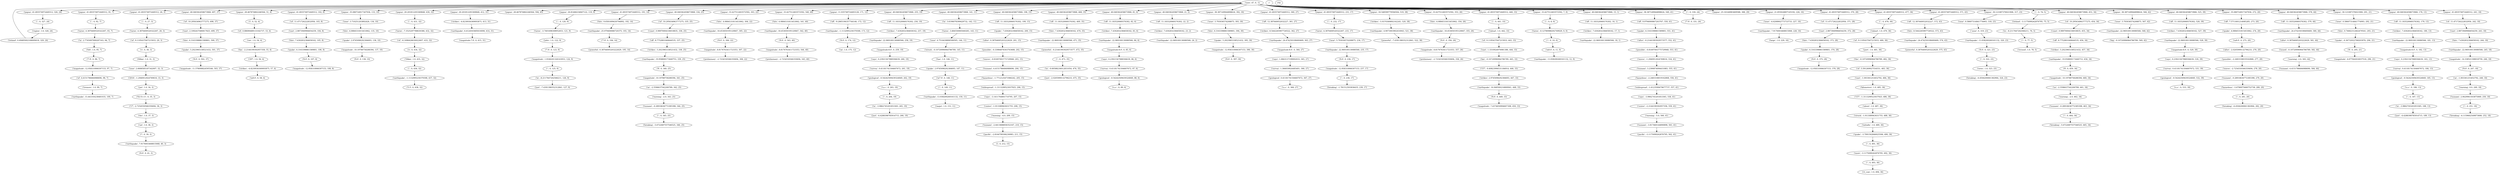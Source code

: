 strict digraph "" {
"('hits', 6.3163398861589801, 394, 30)";
"('quake', 6.3163398861589801, 374, 28)";
"('survey', 0.41181741504607672, 87, 6)";
"('magnitude', 10.19788758288394, 137, 10)";
"('rt_com', 1.0, 494, 36)";
"('in', -8.2117647202566211, 76, 5)";
"('strikes', 5.2023965338521432, 338, 25)";
"('hits', 9.6581699430794892, 192, 14)";
"('papua', 41.693574972449312, 91, 7)";
"('news', 1.0, 323, 23)";
"('east', 2.8873949984654259, 104, 8)";
"('u.s.', 0, 263, 19)";
"('strikes', 7.4302832384658162, 180, 13)";
"('in', -3.9862745201853365, 265, 19)";
"('region', 1.0, 328, 24)";
"('breaking', -6.4504200061382964, 324, 23)";
"('quake', 4.0884531815453062, 274, 20)";
"('warning', -4.0, 209, 15)";
"('pacific', -3.1175099262876795, 562, 41)";
"('km', -2.2144199392957358, 55, 4)";
"('struck', -0.10720996964786789, 145, 11)";
"('says', 0.23921567988594639, 260, 19)";
"('tsunami', -3.817460144890898, 561, 41)";
"('papua', 41.693574972449312, 326, 24)";
"('quake', 7.4302832384658162, 200, 15)";
"('earthquake', 25.979400086720375, 193, 14)";
"('of', 10.295634963777275, 454, 34)";
"('near', 5.793036574208875, 393, 30)";
"('earthquake', -1.1132995230379308, 437, 32)";
"('geological', -0.54242509439324849, 88, 6)";
"('about', 1.0, 487, 36)";
"('earthquake', 22.969100130080566, 84, 6)";
"('earthquake', 22.969100130080566, 258, 19)";
"('papua', 41.693574972449312, 26, 3)";
"('after', 0.38764005203222629, 581, 44)";
"('";
"('papua', 40.040362458673968, 497, 37)";
"('of', -6.1696426630022607, 433, 32)";
"('papua', 28.467874862246564, 51, 4)";
"('papua', 41.693574972449312, 102, 8)";
"('";
"('taron', 4.3876400520322267, 233, 17)";
"(',', 0, 92, 7)";
"('east', 2.1092437480817825, 499, 37)";
"('magnitude-7.9', 0, 415, 31)";
"('hits', 7.4302832384658162, 470, 35)";
"('center', -2.2144199392957358, 559, 41)";
"('u.s.', 0, 89, 6)";
"('strikes', 8.5442265907726522, 362, 27)";
"('papua', 35.080724917347936, 133, 10)";
"('off', 7.5711601214085285, 273, 20)";
"('off', -9.2865196357744146, 172, 12)";
"('papua', 20.201812293369848, 430, 32)";
"('earthquake', 13.938200260161132, 150, 11)";
"('near', 0.58607314841774993, 318, 23)";
"('widespread', -1.6123599479677737, 557, 41)";
"('off', 11.183520069376302, 82, 6)";
"('magnitude', 1.9166201326143053, 124, 9)";
"('has', 1.0, 146, 11)";
"('papua', 20.201812293369848, 412, 31)";
"('earthquake', 22.969100130080566, 471, 35)";
"(',', 0, 436, 32)";
"('e', 0, 434, 32)";
"('8', 0, 459, 34)";
"('papua', 28.467874862246564, 594, 45)";
"('papua', 26.81466234847122, 119, 9)";
"('";
"('hits', 8.5442265907726522, 573, 43)";
"('strikes', 7.4302832384658162, 23, 2)";
"('breaking', -1.781512503836435, 239, 17)";
"('hazardous', -2.2483338019162868, 556, 41)";
"('earthquake', 24.474250108400469, 574, 43)";
"('8.0', 0, 174, 12)";
"('strikes', -5.9370369892162245, 520, 38)";
"('u.s.', 0, 186, 13)";
"('big', -0.10720996964786789, 569, 42)";
"(',', 0, 431, 32)";
"('taron', -3.7401698308952653, 121, 9)";
"('geological', -0.54242509439324849, 532, 39)";
"('papua', 41.693574972449312, 191, 14)";
"('near', 0.58607314841774993, 292, 21)";
"('earthquake', 22.969100130080566, 568, 42)";
"('breaking', -5.6722687557546525, 346, 25)";
"('near', 3.710251203892426, 134, 10)";
"('papua', 40.040362458673968, 334, 25)";
"('papua', 33.427512403572592, 303, 22)";
"('17', -2.7254550566359494, 36, 3)";
"('hits', 4.0884531815453062, 541, 40)";
"('off', 8.7752801040644535, 337, 25)";
"('8.0', 0, 375, 28)";
"('magnitude-8.0', 0, 259, 19)";
"('papua', 33.427512403572592, 540, 40)";
"('7.9', 0, 331, 24)";
"('revised', 1.0, 78, 5)";
"('in', -3.9862745201853365, 188, 13)";
"('says', 1.0843137199002033, 365, 27)";
"('powerful', -7.4391398352312841, 522, 38)";
"('earthquake', -1.1132995230379308, 173, 12)";
"('large', 1.0, 229, 16)";
"('magnitude-8.0', 0, 85, 6)";
"('magnitude', 12.958310066307153, 97, 7)";
"('powerful', 0.38764005203222629, 575, 43)";
"('survey', 0.41181741504607672, 184, 13)";
"('east', 2.8873949984654259, 372, 28)";
"('8.0', 0, 41, 3)";
"('earthquake', 22.969100130080566, 24, 2)";
"('8.0', 0, 449, 33)";
"('papua', 11.935749724493128, 171, 12)";
"('preliminary', -2.7254550566359494, 308, 22)";
"('preliminary', -2.7254550566359494, 545, 40)";
"('off', 8.7752801040644535, 456, 34)";
"('warning', 0.0, 249, 18)";
"('kilometers', 1.0, 485, 36)";
"('near', -4.6208902773733733, 227, 16)";
"('papua', 40.040362458673968, 255, 19)";
"('hazardous', -3.6796975660752738, 280, 20)";
"('earthquake', 18.453650195120847, 355, 26)";
"('struck', -1.913389943631755, 488, 36)";
"('strikes', -4.8230936369093875, 413, 31)";
"('papua', 40.040362458673968, 141, 11)";
"('quake', -3.7091502846025506, 490, 36)";
"('of', 9.1195437047215933, 29, 3)";
"('magnitude', 12.958310066307153, 396, 30)";
"('magnitude', 8.8176763411723353, 307, 22)";
"('an', 1.0, 175, 12)";
"('of', 11.471726222832956, 242, 18)";
"('8.0', 0, 397, 30)";
"('near', 2.6688585187342007, 32, 3)";
"('off', 11.183520069376302, 16, 1)";
"('tsunami', -0.28918636772385398, 279, 20)";
"('off', 11.183520069376302, 199, 15)";
"('earthquake', 22.969100130080566, 528, 39)";
"(',', 0, 120, 9)";
"('strikes', 7.4302832384658162, 83, 6)";
"('port', 1.0, 481, 36)";
"('jolts', 1.0, 122, 9)";
"('says', 0.23921567988594639, 183, 13)";
"('papua', 40.040362458673968, 198, 15)";
"('8.0', 0, 138, 10)";
"('8.0', 0, 306, 22)";
"('magnitude-8.0', 0, 182, 13)";
"('east', -1.003361253452792, 484, 36)";
"('of', 11.471726222832956, 103, 8)";
"('tsunami', -2.6413688858352167, 210, 15)";
"('earthquake', 15.443350238481035, 100, 7)";
"('magnitude-8.0', 0, 529, 39)";
"('papua', 40.040362458673968, 468, 35)";
"('papua', 40.040362458673968, 81, 6)";
"('earthquake', 7.9176003468815068, 228, 16)";
"('ireland', -3.1175099262876795, 75, 5)";
"('east', 2.8873949984654259, 243, 18)";
"('papua', 40.040362458673968, 21, 2)";
"('papua', 38.387149944898624, 392, 30)";
"('waves', -2.7254550566359494, 278, 20)";
"('earthquake', 19.958800173440753, 458, 34)";
"('taron', 4.3876400520322267, 28, 3)";
"('u.s.', 0, 533, 39)";
"('earthquake', 22.969100130080566, 235, 17)";
"('says', 0.23921567988594639, 86, 6)";
"('papua', 41.693574972449312, 360, 27)";
"('papua', 41.693574972449312, 231, 17)";
"('just', -4.4288398785914715, 266, 19)";
"('geological', 0.41181741504607672, 367, 27)";
"('magnitude', 11.578098824595546, 503, 37)";
"('possible', -0.81697003775729948, 553, 41)";
"('strikes', 2.9745098292384693, 447, 33)";
"('survey', 1.366059924485401, 366, 27)";
"('papua', 18.548599779594504, 519, 38)";
"('quake', -0.36732022768203976, 294, 21)";
"('papua', 33.427512403572592, 353, 26)";
"('km', -0.10720996964786789, 445, 33)";
"('off', 11.183520069376302, 256, 19)";
"('m8.0', 0, 11, 0)";
"('(', 0, 52, 4)";
"('preliminary', -2.7254550566359494, 358, 26)";
"('papua', 41.693574972449312, 440, 33)";
"('";
"('strikes', -4.8230936369093875, 57, 4)";
"('papua', 33.427512403572592, 7, 0)";
"('hits', 6.3163398861589801, 500, 37)";
"('warning', -2.0, 462, 34)";
"('of', 11.471726222832956, 371, 28)";
"('magnitude', 12.958310066307153, 376, 28)";
"('!', 0, 39, 3)";
"('";
"('as', -2.5596637542200789, 342, 25)";
"('magnitude', 14.338521308018759, 246, 18)";
"('taron', 3.484550065040283, 143, 11)";
"('magnitude', 8.8176763411723353, 357, 26)";
"('2016', -1.2940912924769616, 33, 3)";
"('coast', 0.98970004336018835, 455, 34)";
"('of', 0.88690489133182737, 53, 4)";
"('strikes', 7.4302832384658162, 257, 19)";
"('";
"(',', 0, 27, 3)";
"('quake', 2.9745098292384693, 147, 11)";
"('5.5', 0, 438, 32)";
"('02";
"('earthquake', 24.474250108400469, 580, 44)";
"('papua', 40.040362458673968, 15, 1)";
"('survey', 0.41181741504607672, 531, 39)";
"('papua', 38.387149944898624, 549, 41)";
"('off', 11.183520069376302, 579, 44)";
"('just', -7.4391398352312841, 127, 9)";
"('";
"('hits', 7.4302832384658162, 105, 8)";
"('off', 12.387640052032227, 572, 43)";
"('of', 4.4151786684988696, 98, 7)";
"('waves', -0.81697003775729948, 203, 15)";
"('geological', -0.54242509439324849, 185, 13)";
"('-', 0, 330, 24)";
"('8.0', 0, 502, 37)";
"('7.9', 0, 123, 9)";
"('says', -3.1411764801710795, 207, 15)";
"('just', -4.4288398785914715, 189, 13)";
"('8', 0, 340, 25)";
"('of', 9.1195437047215933, 443, 33)";
"('e', 0, 30, 3)";
"('magnitude', 12.958310066307153, 237, 17)";
"('after', -0.21441993929573577, 552, 41)";
"('says', -3.9862745201853365, 558, 41)";
"('8.0', 0, 321, 23)";
"('papua', 25.16144983469588, 388, 29)";
"('earthquake', 16.948500216800941, 448, 33)";
"('nw', 1.0, 54, 4)";
"('warning', -2.0, 343, 25)";
"('";
"('papua', 21.855024807145192, 226, 16)";
"('taron', -7.3525297788630386, 432, 32)";
"('8.0', 0, 107, 8)";
"('7.9', 0, 194, 14)";
"('near', 5.793036574208875, 234, 17)";
"('hazardous', -1.7712125471966242, 205, 15)";
"('60km', 1.0, 31, 3)";
"('as', -1.003361253452792, 248, 18)";
"('papua', 41.693574972449312, 370, 28)";
"('in', -0.60588236012831054, 474, 35)";
"('ireland', 0.49485002168009418, 329, 24)";
"('8.0', 0, 543, 40)";
"('earthquake', 4.9073003902416943, 521, 38)";
"('waves', -1.2940912924769616, 554, 41)";
"('56km', 1.0, 435, 32)";
"('papua', 41.693574972449312, 477, 36)";
"('pst', 1.0, 34, 3)";
"('tsunami', 4.4151786684988696, 584, 44)";
"('-', 0, 77, 5)";
"('earthquake', 24.474250108400469, 363, 27)";
"('off', 11.183520069376302, 469, 35)";
"('tremors', 1.0, 99, 7)";
"('magnitude', 12.958310066307153, 108, 8)";
"('issued', -0.10720996964786789, 582, 44)";
"('magnitude', 4.677042616037518, 296, 21)";
"(',', 0, 441, 33)";
"('in', 3.6196078399429732, 142, 11)";
"('near', 5.793036574208875, 567, 42)";
"('magnitude', 7.4374650994607308, 450, 33)";
"('off', 11.183520069376302, 179, 13)";
"('papua', 41.693574972449312, 571, 43)";
"('off', 11.183520069376302, 22, 2)";
"('papua', 30.121087376021908, 317, 23)";
"('earthquake', 22.969100130080566, 18, 1)";
"('warning', -5.0, 560, 41)";
"(',', 0, 232, 17)";
"(',', 0, 74, 5)";
"('-near', 0, 319, 23)";
"('earthquake', 18.453650195120847, 305, 22)";
"('survey', 0.41181741504607672, 261, 19)";
"('";
"('center', -1.913389943631755, 208, 15)";
"('earthquake', 13.938200260161132, 320, 23)";
"('new', 47, 0, -1)";
"('the', -0.10720996964786789, 482, 36)";
"('in', 2.7745097999287163, 94, 7)";
"('quake', 6.3163398861589801, 551, 41)";
"('in', -8.2117647202566211, 126, 9)";
"('earthquake', 13.938200260161132, 12, 0)";
"('papua', 40.040362458673968, 453, 34)";
"('off', 11.183520069376302, 526, 39)";
"('";
"(',', 0, 478, 36)";
"('tsunami', 3.2390874094431883, 555, 41)";
"('powerful', 0.38764005203222629, 195, 14)";
"('after', -2.0205999132796233, 276, 20)";
"('breaking', -5.6722687557546525, 465, 34)";
"('earthquake', 6.4124503685616006, 414, 31)";
"('strikes', 5.2023965338521432, 457, 34)";
"('earthquake', 7.9176003468815068, 40, 3)";
"('m8.0', 0, 275, 20)";
"('papua', 38.387149944898624, 566, 42)";
"(',', 0, 327, 24)";
"('off', 12.387640052032227, 361, 27)";
"('rabual', 1.0, 442, 33)";
"('|', 0, 212, 15)";
"('quake', 2.9745098292384693, 136, 10)";
"('says', 0.23921567988594639, 530, 39)";
"('dec', 1.0, 37, 3)";
"('sat', 1.0, 38, 3)";
"('taron', 4.3876400520322267, 93, 7)";
"('earthquake', 19.958800173440753, 339, 25)";
"('earthquake', 22.969100130080566, 181, 13)";
"('of', 10.295634963777275, 498, 37)";
"('possible', -0.33984878303763688, 202, 15)";
"('papua', 40.040362458673968, 525, 39)";
"('tsunami', -0.28918636772385398, 344, 25)";
"('tsunami', 4.4151786684988696, 204, 15)";
"('taron', -0.12780988292749029, 9, 0)";
"('papua', 35.080724917347936, 272, 20)";
"('east', 1.3310924976981386, 444, 33)";
"('near', 4.7516438890506505, 144, 11)";
"('earthquake', 22.969100130080566, 245, 18)";
"('initially', 1.0, 489, 36)";
"('quake', 5.2023965338521432, 501, 37)";
"('earthquake', 18.453650195120847, 542, 40)";
"('";
"('hits', 4.0884531815453062, 354, 26)";
"('as', -2.5596637542200789, 461, 34)";
"('papua', 40.040362458673968, 578, 44)";
"(',', 0, 8, 0)";
"('pacific', -2.8164799306236983, 211, 15)";
"('papua', 30.121087376021908, 291, 21)";
"('strikes', 7.4302832384658162, 17, 1)";
"('felt', 1.0, 95, 7)";
"('magnitude', 10.19788758288394, 460, 34)";
"('297', 1.0, 56, 4)";
"('hits', 7.4302832384658162, 373, 28)";
"('7.9', 0, 96, 7)";
"('after', 0.38764005203222629, 201, 15)";
"('tsunami', -0.28918636772385398, 463, 34)";
"('of', 9.1195437047215933, 480, 36)";
"('";
"('hits', 4.0884531815453062, 135, 10)";
"('coast', 0.98970004336018835, 336, 25)";
"('hits', 4.0884531815453062, 304, 22)";
"('hits', 0.74662312462479541, 293, 21)";
"('hits', 7.4302832384658162, 244, 18)";
"('off', 9.9794000867203767, 550, 41)";
"('just', -2.0205999132796233, 475, 35)";
"('m8.0', 0, 58, 4)";
"('papua', 40.040362458673968, 178, 13)";
"('";
"('";
"('quake', 6.3163398861589801, 106, 8)";
"('8.0', 0, 247, 18)";
"('breaking', -6.4504200061382964, 282, 20)";
"('quake', 5.2023965338521432, 395, 30)";
"('157', -0.40823996531184914, 446, 33)";
"('8.0', 0, 356, 26)";
"('major', 1.0, 151, 11)";
"('possible', -2.2483338019162868, 277, 20)";
"('warning', 2.0, 583, 44)";
"('powerful', -0.21441993929573577, 472, 35)";
"('of', 5.591269927554551, 483, 36)";
"('tsunami', 2.0629961503875069, 250, 18)";
"('geological', -0.54242509439324849, 262, 19)";
"('8', 0, 295, 21)";
"('of', 10.295634963777275, 335, 25)";
"('strikes', 7.4302832384658162, 527, 39)";
"('157', -1.3113299523037925, 486, 36)";
"('8.0', 0, 236, 17)";
"('m7.9', 0, 148, 11)";
"('papua', 41.693574972449312, 241, 18)";
"('magnitude', 8.8176763411723353, 544, 40)";
"('u.s.', 0, 368, 27)";
"('magnitude', 10.19788758288394, 341, 25)";
"('more', -3.1175099262876795, 492, 36)";
"('breaking', -4.1159662549873666, 252, 18)";
"('widespread', -1.3113299523037925, 206, 15)";
"('magnitude-8.0', 0, 364, 27)";
"('rabaul', 1.0, 479, 36)";
"('hits', 6.3163398861589801, 394, 30)" -> "('quake', 5.2023965338521432, 395, 30)";
"('quake', 6.3163398861589801, 374, 28)" -> "('8.0', 0, 375, 28)";
"('survey', 0.41181741504607672, 87, 6)" -> "('geological', -0.54242509439324849, 88, 6)";
"('magnitude', 10.19788758288394, 137, 10)" -> "('8.0', 0, 138, 10)";
"('in', -8.2117647202566211, 76, 5)" -> "('-', 0, 77, 5)";
"('strikes', 5.2023965338521432, 338, 25)" -> "('earthquake', 19.958800173440753, 339, 25)";
"('hits', 9.6581699430794892, 192, 14)" -> "('earthquake', 25.979400086720375, 193, 14)";
"('papua', 41.693574972449312, 91, 7)" -> "(',', 0, 92, 7)";
"('news', 1.0, 323, 23)" -> "('breaking', -6.4504200061382964, 324, 23)";
"('east', 2.8873949984654259, 104, 8)" -> "('hits', 7.4302832384658162, 105, 8)";
"('u.s.', 0, 263, 19)" -> "(':', 0, 264, 19)";
"('strikes', 7.4302832384658162, 180, 13)" -> "('earthquake', 22.969100130080566, 181, 13)";
"('in', -3.9862745201853365, 265, 19)" -> "('just', -4.4288398785914715, 266, 19)";
"('region', 1.0, 328, 24)" -> "('ireland', 0.49485002168009418, 329, 24)";
"('quake', 4.0884531815453062, 274, 20)" -> "('m8.0', 0, 275, 20)";
"('warning', -4.0, 209, 15)" -> "('tsunami', -2.6413688858352167, 210, 15)";
"('km', -2.2144199392957358, 55, 4)" -> "('297', 1.0, 56, 4)";
"('struck', -0.10720996964786789, 145, 11)" -> "('has', 1.0, 146, 11)";
"('says', 0.23921567988594639, 260, 19)" -> "('survey', 0.41181741504607672, 261, 19)";
"('tsunami', -3.817460144890898, 561, 41)" -> "('pacific', -3.1175099262876795, 562, 41)";
"('papua', 41.693574972449312, 326, 24)" -> "(',', 0, 327, 24)";
"('quake', 7.4302832384658162, 200, 15)" -> "('after', 0.38764005203222629, 201, 15)";
"('earthquake', 25.979400086720375, 193, 14)" -> "('7.9', 0, 194, 14)";
"('of', 10.295634963777275, 454, 34)" -> "('coast', 0.98970004336018835, 455, 34)";
"('near', 5.793036574208875, 393, 30)" -> "('hits', 6.3163398861589801, 394, 30)";
"('earthquake', -1.1132995230379308, 437, 32)" -> "('5.5', 0, 438, 32)";
"('geological', -0.54242509439324849, 88, 6)" -> "('u.s.', 0, 89, 6)";
"('about', 1.0, 487, 36)" -> "('struck', -1.913389943631755, 488, 36)";
"('earthquake', 22.969100130080566, 84, 6)" -> "('magnitude-8.0', 0, 85, 6)";
"('earthquake', 22.969100130080566, 258, 19)" -> "('magnitude-8.0', 0, 259, 19)";
"('papua', 41.693574972449312, 26, 3)" -> "(',', 0, 27, 3)";
"('after', 0.38764005203222629, 581, 44)" -> "('issued', -0.10720996964786789, 582, 44)";
"(':', 0, 491, 36)" -> "('more', -3.1175099262876795, 492, 36)";
"('papua', 40.040362458673968, 497, 37)" -> "('of', 10.295634963777275, 498, 37)";
"('of', -6.1696426630022607, 433, 32)" -> "('e', 0, 434, 32)";
"('papua', 28.467874862246564, 51, 4)" -> "('(', 0, 52, 4)";
"('papua', 41.693574972449312, 102, 8)" -> "('of', 11.471726222832956, 103, 8)";
"(':', 0, 251, 18)" -> "('breaking', -4.1159662549873666, 252, 18)";
"('taron', 4.3876400520322267, 233, 17)" -> "('near', 5.793036574208875, 234, 17)";
"(',', 0, 92, 7)" -> "('taron', 4.3876400520322267, 93, 7)";
"('east', 2.1092437480817825, 499, 37)" -> "('hits', 6.3163398861589801, 500, 37)";
"('hits', 7.4302832384658162, 470, 35)" -> "('earthquake', 22.969100130080566, 471, 35)";
"('center', -2.2144199392957358, 559, 41)" -> "('warning', -5.0, 560, 41)";
"('strikes', 8.5442265907726522, 362, 27)" -> "('earthquake', 24.474250108400469, 363, 27)";
"('papua', 35.080724917347936, 133, 10)" -> "('near', 3.710251203892426, 134, 10)";
"('off', 7.5711601214085285, 273, 20)" -> "('quake', 4.0884531815453062, 274, 20)";
"('off', -9.2865196357744146, 172, 12)" -> "('earthquake', -1.1132995230379308, 173, 12)";
"('papua', 20.201812293369848, 430, 32)" -> "(',', 0, 431, 32)";
"('earthquake', 13.938200260161132, 150, 11)" -> "('major', 1.0, 151, 11)";
"('near', 0.58607314841774993, 318, 23)" -> "('-near', 0, 319, 23)";
"('widespread', -1.6123599479677737, 557, 41)" -> "('says', -3.9862745201853365, 558, 41)";
"('off', 11.183520069376302, 82, 6)" -> "('strikes', 7.4302832384658162, 83, 6)";
"('magnitude', 1.9166201326143053, 124, 9)" -> "(':', 0, 125, 9)";
"('has', 1.0, 146, 11)" -> "('quake', 2.9745098292384693, 147, 11)";
"('papua', 20.201812293369848, 412, 31)" -> "('strikes', -4.8230936369093875, 413, 31)";
"('earthquake', 22.969100130080566, 471, 35)" -> "('powerful', -0.21441993929573577, 472, 35)";
"(',', 0, 436, 32)" -> "('earthquake', -1.1132995230379308, 437, 32)";
"('e', 0, 434, 32)" -> "('56km', 1.0, 435, 32)";
"('8', 0, 459, 34)" -> "('magnitude', 10.19788758288394, 460, 34)";
"('papua', 26.81466234847122, 119, 9)" -> "(',', 0, 120, 9)";
"(':', 0, 281, 20)" -> "('breaking', -6.4504200061382964, 282, 20)";
"('hits', 8.5442265907726522, 573, 43)" -> "('earthquake', 24.474250108400469, 574, 43)";
"('strikes', 7.4302832384658162, 23, 2)" -> "('earthquake', 22.969100130080566, 24, 2)";
"('hazardous', -2.2483338019162868, 556, 41)" -> "('widespread', -1.6123599479677737, 557, 41)";
"('earthquake', 24.474250108400469, 574, 43)" -> "('powerful', 0.38764005203222629, 575, 43)";
"('8.0', 0, 174, 12)" -> "('an', 1.0, 175, 12)";
"('strikes', -5.9370369892162245, 520, 38)" -> "('earthquake', 4.9073003902416943, 521, 38)";
"('u.s.', 0, 186, 13)" -> "(':', 0, 187, 13)";
"(',', 0, 431, 32)" -> "('taron', -7.3525297788630386, 432, 32)";
"('taron', -3.7401698308952653, 121, 9)" -> "('jolts', 1.0, 122, 9)";
"('geological', -0.54242509439324849, 532, 39)" -> "('u.s.', 0, 533, 39)";
"('papua', 41.693574972449312, 191, 14)" -> "('hits', 9.6581699430794892, 192, 14)";
"('near', 0.58607314841774993, 292, 21)" -> "('hits', 0.74662312462479541, 293, 21)";
"('earthquake', 22.969100130080566, 568, 42)" -> "('big', -0.10720996964786789, 569, 42)";
"('near', 3.710251203892426, 134, 10)" -> "('hits', 4.0884531815453062, 135, 10)";
"('papua', 40.040362458673968, 334, 25)" -> "('of', 10.295634963777275, 335, 25)";
"('papua', 33.427512403572592, 303, 22)" -> "('hits', 4.0884531815453062, 304, 22)";
"('17', -2.7254550566359494, 36, 3)" -> "('dec', 1.0, 37, 3)";
"('hits', 4.0884531815453062, 541, 40)" -> "('earthquake', 18.453650195120847, 542, 40)";
"('off', 8.7752801040644535, 337, 25)" -> "('strikes', 5.2023965338521432, 338, 25)";
"('8.0', 0, 375, 28)" -> "('magnitude', 12.958310066307153, 376, 28)";
"('magnitude-8.0', 0, 259, 19)" -> "('says', 0.23921567988594639, 260, 19)";
"('papua', 33.427512403572592, 540, 40)" -> "('hits', 4.0884531815453062, 541, 40)";
"('in', -3.9862745201853365, 188, 13)" -> "('just', -4.4288398785914715, 189, 13)";
"('says', 1.0843137199002033, 365, 27)" -> "('survey', 1.366059924485401, 366, 27)";
"('earthquake', -1.1132995230379308, 173, 12)" -> "('8.0', 0, 174, 12)";
"('magnitude-8.0', 0, 85, 6)" -> "('says', 0.23921567988594639, 86, 6)";
"('magnitude', 12.958310066307153, 97, 7)" -> "('of', 4.4151786684988696, 98, 7)";
"('survey', 0.41181741504607672, 184, 13)" -> "('geological', -0.54242509439324849, 185, 13)";
"('east', 2.8873949984654259, 372, 28)" -> "('hits', 7.4302832384658162, 373, 28)";
"('8.0', 0, 449, 33)" -> "('magnitude', 7.4374650994607308, 450, 33)";
"('papua', 11.935749724493128, 171, 12)" -> "('off', -9.2865196357744146, 172, 12)";
"('off', 8.7752801040644535, 456, 34)" -> "('strikes', 5.2023965338521432, 457, 34)";
"('warning', 0.0, 249, 18)" -> "('tsunami', 2.0629961503875069, 250, 18)";
"('kilometers', 1.0, 485, 36)" -> "('157', -1.3113299523037925, 486, 36)";
"('near', -4.6208902773733733, 227, 16)" -> "('earthquake', 7.9176003468815068, 228, 16)";
"('papua', 40.040362458673968, 255, 19)" -> "('off', 11.183520069376302, 256, 19)";
"('hazardous', -3.6796975660752738, 280, 20)" -> "(':', 0, 281, 20)";
"('earthquake', 18.453650195120847, 355, 26)" -> "('8.0', 0, 356, 26)";
"('struck', -1.913389943631755, 488, 36)" -> "('initially', 1.0, 489, 36)";
"('strikes', -4.8230936369093875, 413, 31)" -> "('earthquake', 6.4124503685616006, 414, 31)";
"('papua', 40.040362458673968, 141, 11)" -> "('in', 3.6196078399429732, 142, 11)";
"('quake', -3.7091502846025506, 490, 36)" -> "(':', 0, 491, 36)";
"('of', 9.1195437047215933, 29, 3)" -> "('e', 0, 30, 3)";
"('magnitude', 12.958310066307153, 396, 30)" -> "('8.0', 0, 397, 30)";
"('magnitude', 8.8176763411723353, 307, 22)" -> "('preliminary', -2.7254550566359494, 308, 22)";
"('of', 11.471726222832956, 242, 18)" -> "('east', 2.8873949984654259, 243, 18)";
"('near', 2.6688585187342007, 32, 3)" -> "('2016', -1.2940912924769616, 33, 3)";
"('off', 11.183520069376302, 16, 1)" -> "('strikes', 7.4302832384658162, 17, 1)";
"('tsunami', -0.28918636772385398, 279, 20)" -> "('hazardous', -3.6796975660752738, 280, 20)";
"('off', 11.183520069376302, 199, 15)" -> "('quake', 7.4302832384658162, 200, 15)";
"('earthquake', 22.969100130080566, 528, 39)" -> "('magnitude-8.0', 0, 529, 39)";
"(',', 0, 120, 9)" -> "('taron', -3.7401698308952653, 121, 9)";
"('strikes', 7.4302832384658162, 83, 6)" -> "('earthquake', 22.969100130080566, 84, 6)";
"('port', 1.0, 481, 36)" -> "('the', -0.10720996964786789, 482, 36)";
"('jolts', 1.0, 122, 9)" -> "('7.9', 0, 123, 9)";
"('says', 0.23921567988594639, 183, 13)" -> "('survey', 0.41181741504607672, 184, 13)";
"('papua', 40.040362458673968, 198, 15)" -> "('off', 11.183520069376302, 199, 15)";
"('8.0', 0, 306, 22)" -> "('magnitude', 8.8176763411723353, 307, 22)";
"('magnitude-8.0', 0, 182, 13)" -> "('says', 0.23921567988594639, 183, 13)";
"('east', -1.003361253452792, 484, 36)" -> "('kilometers', 1.0, 485, 36)";
"('of', 11.471726222832956, 103, 8)" -> "('east', 2.8873949984654259, 104, 8)";
"('tsunami', -2.6413688858352167, 210, 15)" -> "('pacific', -2.8164799306236983, 211, 15)";
"('magnitude-8.0', 0, 529, 39)" -> "('says', 0.23921567988594639, 530, 39)";
"('papua', 40.040362458673968, 468, 35)" -> "('off', 11.183520069376302, 469, 35)";
"('papua', 40.040362458673968, 81, 6)" -> "('off', 11.183520069376302, 82, 6)";
"('earthquake', 7.9176003468815068, 228, 16)" -> "('large', 1.0, 229, 16)";
"('ireland', -3.1175099262876795, 75, 5)" -> "('in', -8.2117647202566211, 76, 5)";
"('east', 2.8873949984654259, 243, 18)" -> "('hits', 7.4302832384658162, 244, 18)";
"('papua', 40.040362458673968, 21, 2)" -> "('off', 11.183520069376302, 22, 2)";
"('papua', 38.387149944898624, 392, 30)" -> "('near', 5.793036574208875, 393, 30)";
"('waves', -2.7254550566359494, 278, 20)" -> "('tsunami', -0.28918636772385398, 279, 20)";
"('earthquake', 19.958800173440753, 458, 34)" -> "('8', 0, 459, 34)";
"('taron', 4.3876400520322267, 28, 3)" -> "('of', 9.1195437047215933, 29, 3)";
"('earthquake', 22.969100130080566, 235, 17)" -> "('8.0', 0, 236, 17)";
"('says', 0.23921567988594639, 86, 6)" -> "('survey', 0.41181741504607672, 87, 6)";
"('papua', 41.693574972449312, 360, 27)" -> "('off', 12.387640052032227, 361, 27)";
"('papua', 41.693574972449312, 231, 17)" -> "(',', 0, 232, 17)";
"('geological', 0.41181741504607672, 367, 27)" -> "('u.s.', 0, 368, 27)";
"('possible', -0.81697003775729948, 553, 41)" -> "('waves', -1.2940912924769616, 554, 41)";
"('strikes', 2.9745098292384693, 447, 33)" -> "('earthquake', 16.948500216800941, 448, 33)";
"('survey', 1.366059924485401, 366, 27)" -> "('geological', 0.41181741504607672, 367, 27)";
"('papua', 18.548599779594504, 519, 38)" -> "('strikes', -5.9370369892162245, 520, 38)";
"('quake', -0.36732022768203976, 294, 21)" -> "('8', 0, 295, 21)";
"('papua', 33.427512403572592, 353, 26)" -> "('hits', 4.0884531815453062, 354, 26)";
"('km', -0.10720996964786789, 445, 33)" -> "('157', -0.40823996531184914, 446, 33)";
"('off', 11.183520069376302, 256, 19)" -> "('strikes', 7.4302832384658162, 257, 19)";
"('m8.0', 0, 11, 0)" -> "('earthquake', 13.938200260161132, 12, 0)";
"('(', 0, 52, 4)" -> "('of', 0.88690489133182737, 53, 4)";
"('papua', 41.693574972449312, 440, 33)" -> "(',', 0, 441, 33)";
"(':', 0, 238, 17)" -> "('breaking', -1.781512503836435, 239, 17)";
"('strikes', -4.8230936369093875, 57, 4)" -> "('m8.0', 0, 58, 4)";
"('papua', 33.427512403572592, 7, 0)" -> "(',', 0, 8, 0)";
"('hits', 6.3163398861589801, 500, 37)" -> "('quake', 5.2023965338521432, 501, 37)";
"('warning', -2.0, 462, 34)" -> "('tsunami', -0.28918636772385398, 463, 34)";
"('of', 11.471726222832956, 371, 28)" -> "('east', 2.8873949984654259, 372, 28)";
"('!', 0, 39, 3)" -> "('earthquake', 7.9176003468815068, 40, 3)";
"(':', 0, 345, 25)" -> "('breaking', -5.6722687557546525, 346, 25)";
"('as', -2.5596637542200789, 342, 25)" -> "('warning', -2.0, 343, 25)";
"('magnitude', 14.338521308018759, 246, 18)" -> "('8.0', 0, 247, 18)";
"('taron', 3.484550065040283, 143, 11)" -> "('near', 4.7516438890506505, 144, 11)";
"('magnitude', 8.8176763411723353, 357, 26)" -> "('preliminary', -2.7254550566359494, 358, 26)";
"('2016', -1.2940912924769616, 33, 3)" -> "('pst', 1.0, 34, 3)";
"('coast', 0.98970004336018835, 455, 34)" -> "('off', 8.7752801040644535, 456, 34)";
"('of', 0.88690489133182737, 53, 4)" -> "('nw', 1.0, 54, 4)";
"('strikes', 7.4302832384658162, 257, 19)" -> "('earthquake', 22.969100130080566, 258, 19)";
"(':', 0, 473, 35)" -> "('in', -0.60588236012831054, 474, 35)";
"(',', 0, 27, 3)" -> "('taron', 4.3876400520322267, 28, 3)";
"('quake', 2.9745098292384693, 147, 11)" -> "('m7.9', 0, 148, 11)";
"('02:51:11', 0, 35, 3)" -> "('17', -2.7254550566359494, 36, 3)";
"('earthquake', 24.474250108400469, 580, 44)" -> "('after', 0.38764005203222629, 581, 44)";
"('papua', 40.040362458673968, 15, 1)" -> "('off', 11.183520069376302, 16, 1)";
"('survey', 0.41181741504607672, 531, 39)" -> "('geological', -0.54242509439324849, 532, 39)";
"('papua', 38.387149944898624, 549, 41)" -> "('off', 9.9794000867203767, 550, 41)";
"('off', 11.183520069376302, 579, 44)" -> "('earthquake', 24.474250108400469, 580, 44)";
"(':', 0, 149, 11)" -> "('earthquake', 13.938200260161132, 150, 11)";
"('hits', 7.4302832384658162, 105, 8)" -> "('quake', 6.3163398861589801, 106, 8)";
"('off', 12.387640052032227, 572, 43)" -> "('hits', 8.5442265907726522, 573, 43)";
"('of', 4.4151786684988696, 98, 7)" -> "('tremors', 1.0, 99, 7)";
"('waves', -0.81697003775729948, 203, 15)" -> "('tsunami', 4.4151786684988696, 204, 15)";
"('geological', -0.54242509439324849, 185, 13)" -> "('u.s.', 0, 186, 13)";
"('-', 0, 330, 24)" -> "('7.9', 0, 331, 24)";
"('8.0', 0, 502, 37)" -> "('magnitude', 11.578098824595546, 503, 37)";
"('7.9', 0, 123, 9)" -> "('magnitude', 1.9166201326143053, 124, 9)";
"('says', -3.1411764801710795, 207, 15)" -> "('center', -1.913389943631755, 208, 15)";
"('8', 0, 340, 25)" -> "('magnitude', 10.19788758288394, 341, 25)";
"('of', 9.1195437047215933, 443, 33)" -> "('east', 1.3310924976981386, 444, 33)";
"('e', 0, 30, 3)" -> "('60km', 1.0, 31, 3)";
"('magnitude', 12.958310066307153, 237, 17)" -> "(':', 0, 238, 17)";
"('after', -0.21441993929573577, 552, 41)" -> "('possible', -0.81697003775729948, 553, 41)";
"('says', -3.9862745201853365, 558, 41)" -> "('center', -2.2144199392957358, 559, 41)";
"('8.0', 0, 321, 23)" -> "(':', 0, 322, 23)";
"('earthquake', 16.948500216800941, 448, 33)" -> "('8.0', 0, 449, 33)";
"('nw', 1.0, 54, 4)" -> "('km', -2.2144199392957358, 55, 4)";
"('warning', -2.0, 343, 25)" -> "('tsunami', -0.28918636772385398, 344, 25)";
"(':', 0, 10, 0)" -> "('m8.0', 0, 11, 0)";
"('papua', 21.855024807145192, 226, 16)" -> "('near', -4.6208902773733733, 227, 16)";
"('taron', -7.3525297788630386, 432, 32)" -> "('of', -6.1696426630022607, 433, 32)";
"('8.0', 0, 107, 8)" -> "('magnitude', 12.958310066307153, 108, 8)";
"('7.9', 0, 194, 14)" -> "('powerful', 0.38764005203222629, 195, 14)";
"('near', 5.793036574208875, 234, 17)" -> "('earthquake', 22.969100130080566, 235, 17)";
"('hazardous', -1.7712125471966242, 205, 15)" -> "('widespread', -1.3113299523037925, 206, 15)";
"('60km', 1.0, 31, 3)" -> "('near', 2.6688585187342007, 32, 3)";
"('as', -1.003361253452792, 248, 18)" -> "('warning', 0.0, 249, 18)";
"('papua', 41.693574972449312, 370, 28)" -> "('of', 11.471726222832956, 371, 28)";
"('in', -0.60588236012831054, 474, 35)" -> "('just', -2.0205999132796233, 475, 35)";
"('ireland', 0.49485002168009418, 329, 24)" -> "('new', 47, 0, -1)";
"('8.0', 0, 543, 40)" -> "('magnitude', 8.8176763411723353, 544, 40)";
"('earthquake', 4.9073003902416943, 521, 38)" -> "('powerful', -7.4391398352312841, 522, 38)";
"('waves', -1.2940912924769616, 554, 41)" -> "('tsunami', 3.2390874094431883, 555, 41)";
"('56km', 1.0, 435, 32)" -> "(',', 0, 436, 32)";
"('papua', 41.693574972449312, 477, 36)" -> "(',', 0, 478, 36)";
"('pst', 1.0, 34, 3)" -> "('02:51:11', 0, 35, 3)";
"('-', 0, 77, 5)" -> "('revised', 1.0, 78, 5)";
"('earthquake', 24.474250108400469, 363, 27)" -> "('magnitude-8.0', 0, 364, 27)";
"('off', 11.183520069376302, 469, 35)" -> "('hits', 7.4302832384658162, 470, 35)";
"('tremors', 1.0, 99, 7)" -> "('earthquake', 15.443350238481035, 100, 7)";
"('issued', -0.10720996964786789, 582, 44)" -> "('warning', 2.0, 583, 44)";
"(',', 0, 441, 33)" -> "('rabual', 1.0, 442, 33)";
"('in', 3.6196078399429732, 142, 11)" -> "('taron', 3.484550065040283, 143, 11)";
"('near', 5.793036574208875, 567, 42)" -> "('earthquake', 22.969100130080566, 568, 42)";
"('off', 11.183520069376302, 179, 13)" -> "('strikes', 7.4302832384658162, 180, 13)";
"('papua', 41.693574972449312, 571, 43)" -> "('off', 12.387640052032227, 572, 43)";
"('off', 11.183520069376302, 22, 2)" -> "('strikes', 7.4302832384658162, 23, 2)";
"('papua', 30.121087376021908, 317, 23)" -> "('near', 0.58607314841774993, 318, 23)";
"('warning', -5.0, 560, 41)" -> "('tsunami', -3.817460144890898, 561, 41)";
"(',', 0, 232, 17)" -> "('taron', 4.3876400520322267, 233, 17)";
"(',', 0, 74, 5)" -> "('ireland', -3.1175099262876795, 75, 5)";
"('-near', 0, 319, 23)" -> "('earthquake', 13.938200260161132, 320, 23)";
"('earthquake', 18.453650195120847, 305, 22)" -> "('8.0', 0, 306, 22)";
"('survey', 0.41181741504607672, 261, 19)" -> "('geological', -0.54242509439324849, 262, 19)";
"(':', 0, 464, 34)" -> "('breaking', -5.6722687557546525, 465, 34)";
"('center', -1.913389943631755, 208, 15)" -> "('warning', -4.0, 209, 15)";
"('earthquake', 13.938200260161132, 320, 23)" -> "('8.0', 0, 321, 23)";
"('new', 47, 0, -1)" -> "('papua', 30.121087376021908, 291, 21)";
"('new', 47, 0, -1)" -> "('papua', 40.040362458673968, 468, 35)";
"('new', 47, 0, -1)" -> "('papua', 41.693574972449312, 91, 7)";
"('new', 47, 0, -1)" -> "('papua', 28.467874862246564, 51, 4)";
"('new', 47, 0, -1)" -> "('papua', 21.855024807145192, 226, 16)";
"('new', 47, 0, -1)" -> "('papua', 35.080724917347936, 133, 10)";
"('new', 47, 0, -1)" -> "('papua', 41.693574972449312, 191, 14)";
"('new', 47, 0, -1)" -> "('papua', 41.693574972449312, 370, 28)";
"('new', 47, 0, -1)" -> "('papua', 30.121087376021908, 317, 23)";
"('new', 47, 0, -1)" -> "('papua', 20.201812293369848, 412, 31)";
"('new', 47, 0, -1)" -> "('papua', 38.387149944898624, 392, 30)";
"('new', 47, 0, -1)" -> "('papua', 40.040362458673968, 578, 44)";
"('new', 47, 0, -1)" -> "('papua', 40.040362458673968, 15, 1)";
"('new', 47, 0, -1)" -> "('papua', 11.935749724493128, 171, 12)";
"('new', 47, 0, -1)" -> "('papua', 41.693574972449312, 477, 36)";
"('new', 47, 0, -1)" -> "('papua', 41.693574972449312, 571, 43)";
"('new', 47, 0, -1)" -> "('papua', 38.387149944898624, 566, 42)";
"('new', 47, 0, -1)" -> "('papua', 28.467874862246564, 594, 45)";
"('new', 47, 0, -1)" -> "('papua', 38.387149944898624, 549, 41)";
"('new', 47, 0, -1)" -> "('papua', 40.040362458673968, 497, 37)";
"('new', 47, 0, -1)" -> "('papua', 40.040362458673968, 141, 11)";
"('new', 47, 0, -1)" -> "('papua', 41.693574972449312, 360, 27)";
"('new', 47, 0, -1)" -> "('papua', 41.693574972449312, 231, 17)";
"('new', 47, 0, -1)" -> "('papua', 40.040362458673968, 21, 2)";
"('new', 47, 0, -1)" -> "('papua', 41.693574972449312, 102, 8)";
"('new', 47, 0, -1)" -> "('papua', 18.548599779594504, 519, 38)";
"('new', 47, 0, -1)" -> "('-', 0, 330, 24)";
"('new', 47, 0, -1)" -> "('papua', 33.427512403572592, 353, 26)";
"('new', 47, 0, -1)" -> "('papua', 40.040362458673968, 453, 34)";
"('new', 47, 0, -1)" -> "(',', 0, 74, 5)";
"('new', 47, 0, -1)" -> "('papua', 40.040362458673968, 255, 19)";
"('new', 47, 0, -1)" -> "('papua', 40.040362458673968, 525, 39)";
"('new', 47, 0, -1)" -> "('papua', 41.693574972449312, 26, 3)";
"('new', 47, 0, -1)" -> "('papua', 40.040362458673968, 334, 25)";
"('new', 47, 0, -1)" -> "('papua', 33.427512403572592, 303, 22)";
"('new', 47, 0, -1)" -> "('papua', 40.040362458673968, 198, 15)";
"('new', 47, 0, -1)" -> "('papua', 41.693574972449312, 241, 18)";
"('new', 47, 0, -1)" -> "('papua', 35.080724917347936, 272, 20)";
"('new', 47, 0, -1)" -> "('papua', 41.693574972449312, 440, 33)";
"('new', 47, 0, -1)" -> "('papua', 33.427512403572592, 540, 40)";
"('new', 47, 0, -1)" -> "('papua', 20.201812293369848, 430, 32)";
"('new', 47, 0, -1)" -> "('papua', 33.427512403572592, 7, 0)";
"('new', 47, 0, -1)" -> "('papua', 40.040362458673968, 178, 13)";
"('new', 47, 0, -1)" -> "('papua', 26.81466234847122, 119, 9)";
"('new', 47, 0, -1)" -> "('papua', 40.040362458673968, 81, 6)";
"('new', 47, 0, -1)" -> "('papua', 25.16144983469588, 388, 29)";
"('new', 47, 0, -1)" -> "('papua', 41.693574972449312, 326, 24)";
"('the', -0.10720996964786789, 482, 36)" -> "('of', 5.591269927554551, 483, 36)";
"('in', 2.7745097999287163, 94, 7)" -> "('felt', 1.0, 95, 7)";
"('quake', 6.3163398861589801, 551, 41)" -> "('after', -0.21441993929573577, 552, 41)";
"('in', -8.2117647202566211, 126, 9)" -> "('just', -7.4391398352312841, 127, 9)";
"('papua', 40.040362458673968, 453, 34)" -> "('of', 10.295634963777275, 454, 34)";
"('off', 11.183520069376302, 526, 39)" -> "('strikes', 7.4302832384658162, 527, 39)";
"(':', 0, 322, 23)" -> "('news', 1.0, 323, 23)";
"(',', 0, 478, 36)" -> "('rabaul', 1.0, 479, 36)";
"('tsunami', 3.2390874094431883, 555, 41)" -> "('hazardous', -2.2483338019162868, 556, 41)";
"('after', -2.0205999132796233, 276, 20)" -> "('possible', -2.2483338019162868, 277, 20)";
"('earthquake', 6.4124503685616006, 414, 31)" -> "('magnitude-7.9', 0, 415, 31)";
"('strikes', 5.2023965338521432, 457, 34)" -> "('earthquake', 19.958800173440753, 458, 34)";
"('earthquake', 7.9176003468815068, 40, 3)" -> "('8.0', 0, 41, 3)";
"('m8.0', 0, 275, 20)" -> "('after', -2.0205999132796233, 276, 20)";
"('papua', 38.387149944898624, 566, 42)" -> "('near', 5.793036574208875, 567, 42)";
"(',', 0, 327, 24)" -> "('region', 1.0, 328, 24)";
"('off', 12.387640052032227, 361, 27)" -> "('strikes', 8.5442265907726522, 362, 27)";
"('rabual', 1.0, 442, 33)" -> "('of', 9.1195437047215933, 443, 33)";
"('quake', 2.9745098292384693, 136, 10)" -> "('magnitude', 10.19788758288394, 137, 10)";
"('says', 0.23921567988594639, 530, 39)" -> "('survey', 0.41181741504607672, 531, 39)";
"('dec', 1.0, 37, 3)" -> "('sat', 1.0, 38, 3)";
"('sat', 1.0, 38, 3)" -> "('!', 0, 39, 3)";
"('taron', 4.3876400520322267, 93, 7)" -> "('in', 2.7745097999287163, 94, 7)";
"('earthquake', 19.958800173440753, 339, 25)" -> "('8', 0, 340, 25)";
"('earthquake', 22.969100130080566, 181, 13)" -> "('magnitude-8.0', 0, 182, 13)";
"('of', 10.295634963777275, 498, 37)" -> "('east', 2.1092437480817825, 499, 37)";
"('possible', -0.33984878303763688, 202, 15)" -> "('waves', -0.81697003775729948, 203, 15)";
"('papua', 40.040362458673968, 525, 39)" -> "('off', 11.183520069376302, 526, 39)";
"('tsunami', -0.28918636772385398, 344, 25)" -> "(':', 0, 345, 25)";
"('tsunami', 4.4151786684988696, 204, 15)" -> "('hazardous', -1.7712125471966242, 205, 15)";
"('taron', -0.12780988292749029, 9, 0)" -> "(':', 0, 10, 0)";
"('papua', 35.080724917347936, 272, 20)" -> "('off', 7.5711601214085285, 273, 20)";
"('east', 1.3310924976981386, 444, 33)" -> "('km', -0.10720996964786789, 445, 33)";
"('near', 4.7516438890506505, 144, 11)" -> "('struck', -0.10720996964786789, 145, 11)";
"('earthquake', 22.969100130080566, 245, 18)" -> "('magnitude', 14.338521308018759, 246, 18)";
"('initially', 1.0, 489, 36)" -> "('quake', -3.7091502846025506, 490, 36)";
"('quake', 5.2023965338521432, 501, 37)" -> "('8.0', 0, 502, 37)";
"('earthquake', 18.453650195120847, 542, 40)" -> "('8.0', 0, 543, 40)";
"(':', 0, 187, 13)" -> "('in', -3.9862745201853365, 188, 13)";
"('hits', 4.0884531815453062, 354, 26)" -> "('earthquake', 18.453650195120847, 355, 26)";
"('as', -2.5596637542200789, 461, 34)" -> "('warning', -2.0, 462, 34)";
"('papua', 40.040362458673968, 578, 44)" -> "('off', 11.183520069376302, 579, 44)";
"(',', 0, 8, 0)" -> "('taron', -0.12780988292749029, 9, 0)";
"('pacific', -2.8164799306236983, 211, 15)" -> "('|', 0, 212, 15)";
"('papua', 30.121087376021908, 291, 21)" -> "('near', 0.58607314841774993, 292, 21)";
"('strikes', 7.4302832384658162, 17, 1)" -> "('earthquake', 22.969100130080566, 18, 1)";
"('felt', 1.0, 95, 7)" -> "('7.9', 0, 96, 7)";
"('magnitude', 10.19788758288394, 460, 34)" -> "('as', -2.5596637542200789, 461, 34)";
"('297', 1.0, 56, 4)" -> "('strikes', -4.8230936369093875, 57, 4)";
"('hits', 7.4302832384658162, 373, 28)" -> "('quake', 6.3163398861589801, 374, 28)";
"('7.9', 0, 96, 7)" -> "('magnitude', 12.958310066307153, 97, 7)";
"('after', 0.38764005203222629, 201, 15)" -> "('possible', -0.33984878303763688, 202, 15)";
"('tsunami', -0.28918636772385398, 463, 34)" -> "(':', 0, 464, 34)";
"('of', 9.1195437047215933, 480, 36)" -> "('port', 1.0, 481, 36)";
"(':', 0, 264, 19)" -> "('in', -3.9862745201853365, 265, 19)";
"('hits', 4.0884531815453062, 135, 10)" -> "('quake', 2.9745098292384693, 136, 10)";
"('coast', 0.98970004336018835, 336, 25)" -> "('off', 8.7752801040644535, 337, 25)";
"('hits', 4.0884531815453062, 304, 22)" -> "('earthquake', 18.453650195120847, 305, 22)";
"('hits', 0.74662312462479541, 293, 21)" -> "('quake', -0.36732022768203976, 294, 21)";
"('hits', 7.4302832384658162, 244, 18)" -> "('earthquake', 22.969100130080566, 245, 18)";
"('off', 9.9794000867203767, 550, 41)" -> "('quake', 6.3163398861589801, 551, 41)";
"('papua', 40.040362458673968, 178, 13)" -> "('off', 11.183520069376302, 179, 13)";
"(':', 0, 125, 9)" -> "('in', -8.2117647202566211, 126, 9)";
"(':', 0, 493, 36)" -> "('rt_com', 1.0, 494, 36)";
"('quake', 6.3163398861589801, 106, 8)" -> "('8.0', 0, 107, 8)";
"('8.0', 0, 247, 18)" -> "('as', -1.003361253452792, 248, 18)";
"('quake', 5.2023965338521432, 395, 30)" -> "('magnitude', 12.958310066307153, 396, 30)";
"('157', -0.40823996531184914, 446, 33)" -> "('strikes', 2.9745098292384693, 447, 33)";
"('8.0', 0, 356, 26)" -> "('magnitude', 8.8176763411723353, 357, 26)";
"('possible', -2.2483338019162868, 277, 20)" -> "('waves', -2.7254550566359494, 278, 20)";
"('warning', 2.0, 583, 44)" -> "('tsunami', 4.4151786684988696, 584, 44)";
"('powerful', -0.21441993929573577, 472, 35)" -> "(':', 0, 473, 35)";
"('of', 5.591269927554551, 483, 36)" -> "('east', -1.003361253452792, 484, 36)";
"('tsunami', 2.0629961503875069, 250, 18)" -> "(':', 0, 251, 18)";
"('geological', -0.54242509439324849, 262, 19)" -> "('u.s.', 0, 263, 19)";
"('8', 0, 295, 21)" -> "('magnitude', 4.677042616037518, 296, 21)";
"('of', 10.295634963777275, 335, 25)" -> "('coast', 0.98970004336018835, 336, 25)";
"('strikes', 7.4302832384658162, 527, 39)" -> "('earthquake', 22.969100130080566, 528, 39)";
"('157', -1.3113299523037925, 486, 36)" -> "('about', 1.0, 487, 36)";
"('8.0', 0, 236, 17)" -> "('magnitude', 12.958310066307153, 237, 17)";
"('m7.9', 0, 148, 11)" -> "(':', 0, 149, 11)";
"('papua', 41.693574972449312, 241, 18)" -> "('of', 11.471726222832956, 242, 18)";
"('magnitude', 8.8176763411723353, 544, 40)" -> "('preliminary', -2.7254550566359494, 545, 40)";
"('magnitude', 10.19788758288394, 341, 25)" -> "('as', -2.5596637542200789, 342, 25)";
"('more', -3.1175099262876795, 492, 36)" -> "(':', 0, 493, 36)";
"('widespread', -1.3113299523037925, 206, 15)" -> "('says', -3.1411764801710795, 207, 15)";
"('magnitude-8.0', 0, 364, 27)" -> "('says', 1.0843137199002033, 365, 27)";
"('rabaul', 1.0, 479, 36)" -> "('of', 9.1195437047215933, 480, 36)";
}
